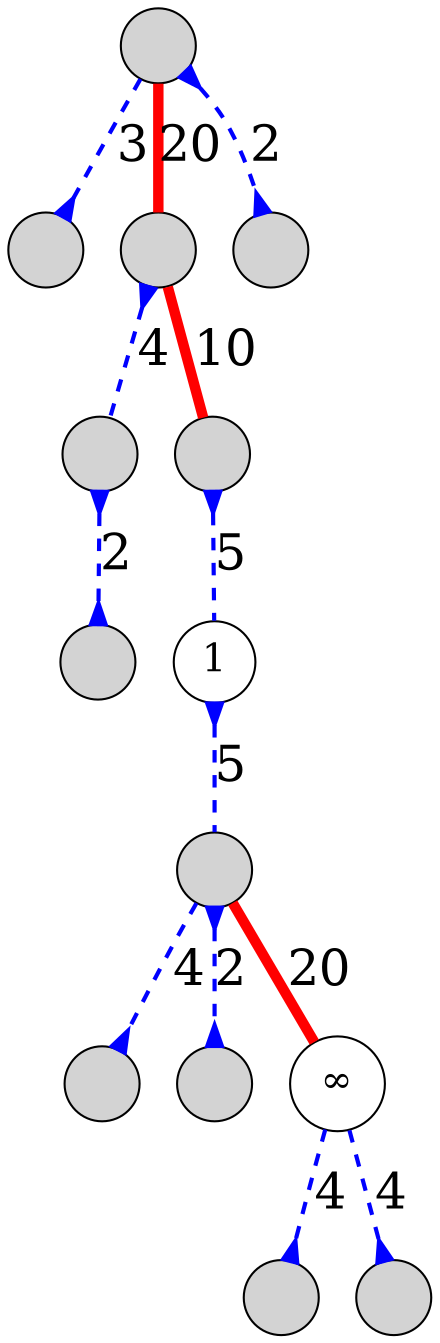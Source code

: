 digraph
{
	node [shape=circle, style=filled, label="", fontsize=18];
	edge [dir=both, arrowtail=none, arrowhead=none, color=blue, style=dashed, penwidth=2, fontsize=24];

	n00 -> n10 [label=3, arrowhead=inv];
	n00 -> n11 [label=20, color=red, style=solid, penwidth=5];
	n00 -> n12 [label=2, arrowtail=inv, arrowhead=inv];
	n11 -> n20 [label=4, arrowtail=inv];
	n11 -> n21 [label=10, color=red, style=solid, penwidth=5];
	n20 -> n30 [label=2, arrowtail=inv, arrowhead=inv];
	n21 -> n31 [label=5, arrowtail=inv];
	n31 -> n40 [label=5, arrowtail=inv];
	n40 -> n50 [label=4, arrowhead=inv];
	n40 -> n51 [label=2, arrowtail=inv, arrowhead=inv];
	n40 -> n52 [label=20, color=red, style=solid, penwidth=5];
	n52 -> n60 [label=4, arrowhead=inv];
	n52 -> n61 [label=4, arrowhead=inv];

	n31 [style=solid, label=1];
	n52 [style=solid, label="&infin;"];
}
